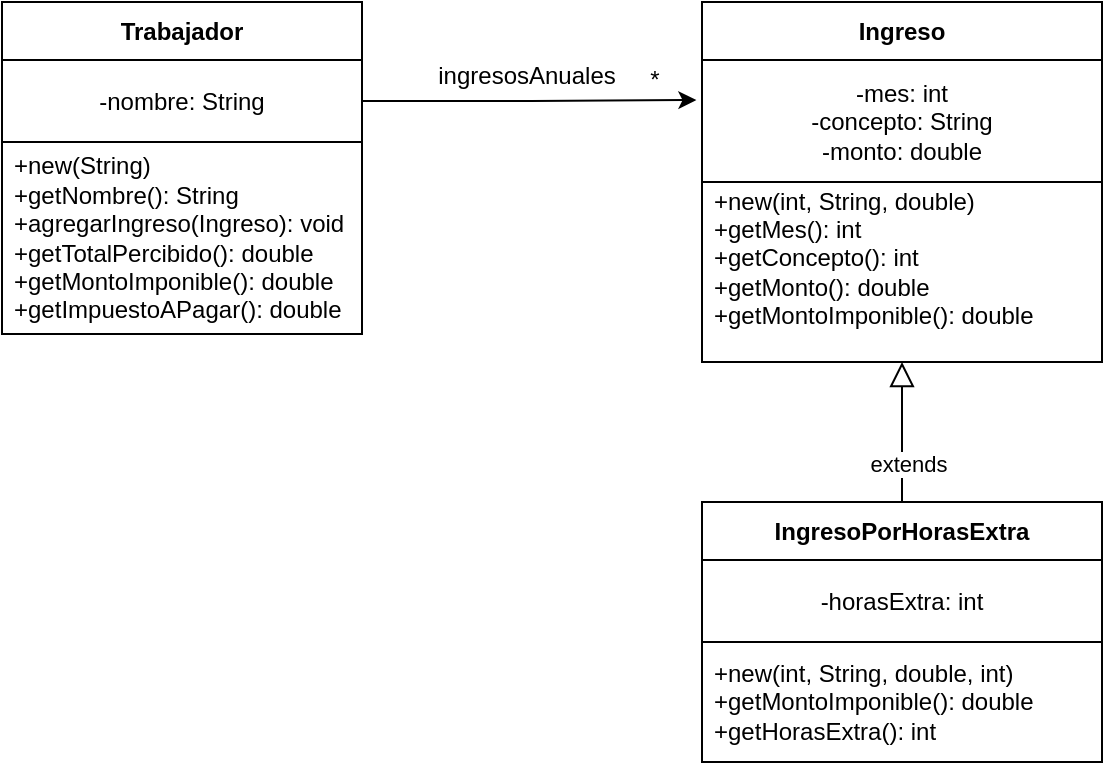 <mxfile version="28.1.2">
  <diagram name="Page-1" id="AMpSsGtXAhJQIXz59sIY">
    <mxGraphModel dx="775" dy="485" grid="1" gridSize="10" guides="1" tooltips="1" connect="1" arrows="1" fold="1" page="1" pageScale="1" pageWidth="850" pageHeight="1100" math="0" shadow="0">
      <root>
        <mxCell id="0" />
        <mxCell id="1" parent="0" />
        <mxCell id="HwutHJJMcXpLNwZWFz0x-1" value="Ingreso" style="swimlane;fontStyle=1;align=center;verticalAlign=middle;childLayout=stackLayout;horizontal=1;startSize=29;horizontalStack=0;resizeParent=1;resizeParentMax=0;resizeLast=0;collapsible=0;marginBottom=0;html=1;whiteSpace=wrap;" vertex="1" parent="1">
          <mxGeometry x="370" y="210" width="200" height="180" as="geometry" />
        </mxCell>
        <mxCell id="HwutHJJMcXpLNwZWFz0x-2" value="&lt;div&gt;-mes: int&lt;/div&gt;-concepto: String&lt;div&gt;-monto: double&lt;/div&gt;" style="text;html=1;strokeColor=default;fillColor=none;align=center;verticalAlign=middle;spacingLeft=4;spacingRight=4;overflow=hidden;rotatable=0;points=[[0,0.5],[1,0.5]];portConstraint=eastwest;whiteSpace=wrap;" vertex="1" parent="HwutHJJMcXpLNwZWFz0x-1">
          <mxGeometry y="29" width="200" height="61" as="geometry" />
        </mxCell>
        <mxCell id="HwutHJJMcXpLNwZWFz0x-3" value="+new(int, String, double)&lt;div&gt;+getMes(): int&lt;/div&gt;&lt;div&gt;+getConcepto(): int&lt;/div&gt;&lt;div&gt;+getMonto(): double&lt;/div&gt;&lt;div&gt;+getMontoImponible(): double&lt;br&gt;&lt;div&gt;&lt;br&gt;&lt;/div&gt;&lt;/div&gt;" style="text;html=1;strokeColor=none;fillColor=none;align=left;verticalAlign=middle;spacingLeft=4;spacingRight=4;overflow=hidden;rotatable=0;points=[[0,0.5],[1,0.5]];portConstraint=eastwest;whiteSpace=wrap;" vertex="1" parent="HwutHJJMcXpLNwZWFz0x-1">
          <mxGeometry y="90" width="200" height="90" as="geometry" />
        </mxCell>
        <mxCell id="HwutHJJMcXpLNwZWFz0x-4" value="IngresoPorHorasExtra" style="swimlane;fontStyle=1;align=center;verticalAlign=middle;childLayout=stackLayout;horizontal=1;startSize=29;horizontalStack=0;resizeParent=1;resizeParentMax=0;resizeLast=0;collapsible=0;marginBottom=0;html=1;whiteSpace=wrap;" vertex="1" parent="1">
          <mxGeometry x="370" y="460" width="200" height="130" as="geometry" />
        </mxCell>
        <mxCell id="HwutHJJMcXpLNwZWFz0x-5" value="&lt;div&gt;-horasExtra: int&lt;/div&gt;" style="text;html=1;strokeColor=default;fillColor=none;align=center;verticalAlign=middle;spacingLeft=4;spacingRight=4;overflow=hidden;rotatable=0;points=[[0,0.5],[1,0.5]];portConstraint=eastwest;whiteSpace=wrap;" vertex="1" parent="HwutHJJMcXpLNwZWFz0x-4">
          <mxGeometry y="29" width="200" height="41" as="geometry" />
        </mxCell>
        <mxCell id="HwutHJJMcXpLNwZWFz0x-6" value="+new(int, String, double, int)&lt;div&gt;+getMontoImponible(): double&lt;br&gt;&lt;div&gt;+getHorasExtra(): int&lt;/div&gt;&lt;/div&gt;" style="text;html=1;strokeColor=none;fillColor=none;align=left;verticalAlign=middle;spacingLeft=4;spacingRight=4;overflow=hidden;rotatable=0;points=[[0,0.5],[1,0.5]];portConstraint=eastwest;whiteSpace=wrap;" vertex="1" parent="HwutHJJMcXpLNwZWFz0x-4">
          <mxGeometry y="70" width="200" height="60" as="geometry" />
        </mxCell>
        <mxCell id="HwutHJJMcXpLNwZWFz0x-7" style="edgeStyle=orthogonalEdgeStyle;rounded=0;orthogonalLoop=1;jettySize=auto;html=1;entryX=0.5;entryY=1;entryDx=0;entryDy=0;entryPerimeter=0;endArrow=block;endFill=0;endSize=10;" edge="1" parent="1" source="HwutHJJMcXpLNwZWFz0x-4" target="HwutHJJMcXpLNwZWFz0x-3">
          <mxGeometry relative="1" as="geometry" />
        </mxCell>
        <mxCell id="HwutHJJMcXpLNwZWFz0x-8" value="extends" style="edgeLabel;html=1;align=center;verticalAlign=middle;resizable=0;points=[];" vertex="1" connectable="0" parent="HwutHJJMcXpLNwZWFz0x-7">
          <mxGeometry x="-0.441" y="-3" relative="1" as="geometry">
            <mxPoint as="offset" />
          </mxGeometry>
        </mxCell>
        <mxCell id="HwutHJJMcXpLNwZWFz0x-9" value="Trabajador" style="swimlane;fontStyle=1;align=center;verticalAlign=middle;childLayout=stackLayout;horizontal=1;startSize=29;horizontalStack=0;resizeParent=1;resizeParentMax=0;resizeLast=0;collapsible=0;marginBottom=0;html=1;whiteSpace=wrap;" vertex="1" parent="1">
          <mxGeometry x="20" y="210" width="180" height="166" as="geometry" />
        </mxCell>
        <mxCell id="HwutHJJMcXpLNwZWFz0x-10" value="-nombre: String" style="text;html=1;strokeColor=none;fillColor=none;align=center;verticalAlign=middle;spacingLeft=4;spacingRight=4;overflow=hidden;rotatable=0;points=[[0,0.5],[1,0.5]];portConstraint=eastwest;whiteSpace=wrap;" vertex="1" parent="HwutHJJMcXpLNwZWFz0x-9">
          <mxGeometry y="29" width="180" height="41" as="geometry" />
        </mxCell>
        <mxCell id="HwutHJJMcXpLNwZWFz0x-11" value="+new(String)&lt;div&gt;+getNombre(): String&lt;/div&gt;&lt;div&gt;+agregarIngreso(Ingreso): void&lt;/div&gt;&lt;div&gt;+getTotalPercibido(): double&lt;/div&gt;&lt;div&gt;+getMontoImponible(): double&lt;/div&gt;&lt;div&gt;+getImpuestoAPagar(): double&lt;/div&gt;" style="text;html=1;strokeColor=default;fillColor=none;align=left;verticalAlign=middle;spacingLeft=4;spacingRight=4;overflow=hidden;rotatable=0;points=[[0,0.5],[1,0.5]];portConstraint=eastwest;whiteSpace=wrap;" vertex="1" parent="HwutHJJMcXpLNwZWFz0x-9">
          <mxGeometry y="70" width="180" height="96" as="geometry" />
        </mxCell>
        <mxCell id="HwutHJJMcXpLNwZWFz0x-12" style="edgeStyle=orthogonalEdgeStyle;rounded=0;orthogonalLoop=1;jettySize=auto;html=1;entryX=-0.014;entryY=0.328;entryDx=0;entryDy=0;entryPerimeter=0;" edge="1" parent="1" source="HwutHJJMcXpLNwZWFz0x-10" target="HwutHJJMcXpLNwZWFz0x-2">
          <mxGeometry relative="1" as="geometry" />
        </mxCell>
        <mxCell id="HwutHJJMcXpLNwZWFz0x-13" value="ingresosAnuales" style="text;html=1;align=center;verticalAlign=middle;resizable=0;points=[];autosize=1;strokeColor=none;fillColor=none;" vertex="1" parent="1">
          <mxGeometry x="227" y="232" width="110" height="30" as="geometry" />
        </mxCell>
        <mxCell id="HwutHJJMcXpLNwZWFz0x-14" value="*" style="text;html=1;align=center;verticalAlign=middle;resizable=0;points=[];autosize=1;strokeColor=none;fillColor=none;" vertex="1" parent="1">
          <mxGeometry x="331" y="234" width="30" height="30" as="geometry" />
        </mxCell>
      </root>
    </mxGraphModel>
  </diagram>
</mxfile>
